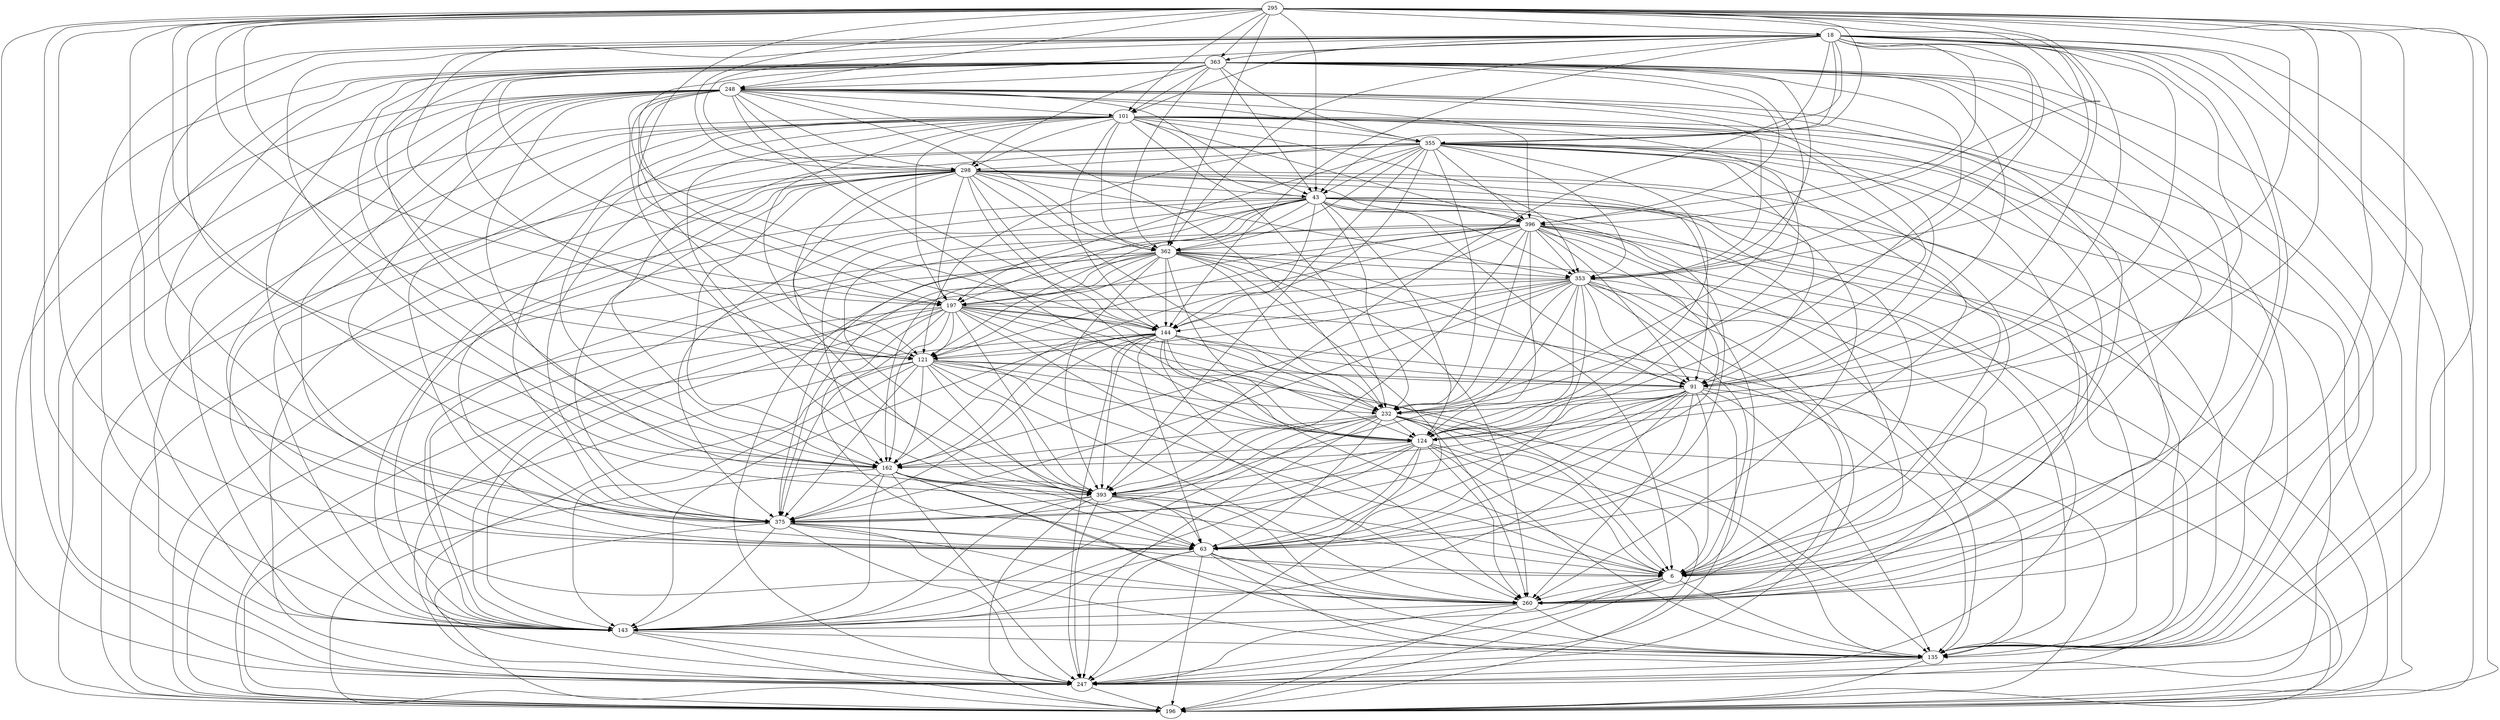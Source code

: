 strict digraph  {
260 [dimensions="[798, 813, 926]"];
6 [dimensions="[747, 644, 906]"];
135 [dimensions="[995, 898, 820]"];
393 [dimensions="[590, 849, 575]"];
396 [dimensions="[466, 205, 422]"];
143 [dimensions="[930, 809, 834]"];
144 [dimensions="[344, 689, 501]"];
18 [dimensions="[114, 155, 6]"];
162 [dimensions="[824, 572, 550]"];
295 [dimensions="[1, 18, 32]"];
298 [dimensions="[244, 111, 409]"];
43 [dimensions="[158, 417, 337]"];
63 [dimensions="[621, 885, 664]"];
196 [dimensions="[884, 1000, 998]"];
197 [dimensions="[479, 619, 320]"];
91 [dimensions="[537, 370, 761]"];
247 [dimensions="[902, 997, 870]"];
353 [dimensions="[471, 243, 507]"];
355 [dimensions="[86, 345, 195]"];
101 [dimensions="[191, 285, 25]"];
232 [dimensions="[777, 415, 544]"];
362 [dimensions="[216, 432, 489]"];
363 [dimensions="[18, 120, 240]"];
375 [dimensions="[611, 872, 641]"];
248 [dimensions="[20, 258, 185]"];
121 [dimensions="[368, 697, 518]"];
124 [dimensions="[815, 545, 449]"];
260 -> 196;
260 -> 247;
260 -> 135;
260 -> 143;
6 -> 196;
6 -> 247;
6 -> 135;
6 -> 143;
6 -> 260;
135 -> 196;
135 -> 247;
393 -> 196;
393 -> 247;
393 -> 135;
393 -> 143;
393 -> 260;
393 -> 6;
393 -> 63;
393 -> 375;
396 -> 196;
396 -> 247;
396 -> 135;
396 -> 143;
396 -> 260;
396 -> 6;
396 -> 63;
396 -> 375;
396 -> 393;
396 -> 162;
396 -> 124;
396 -> 232;
396 -> 91;
396 -> 121;
396 -> 144;
396 -> 197;
396 -> 353;
396 -> 362;
143 -> 196;
143 -> 247;
143 -> 135;
144 -> 196;
144 -> 247;
144 -> 135;
144 -> 143;
144 -> 260;
144 -> 6;
144 -> 63;
144 -> 375;
144 -> 393;
144 -> 162;
144 -> 124;
144 -> 232;
144 -> 91;
144 -> 121;
18 -> 196;
18 -> 247;
18 -> 135;
18 -> 143;
18 -> 260;
18 -> 6;
18 -> 63;
18 -> 375;
18 -> 393;
18 -> 162;
18 -> 124;
18 -> 232;
18 -> 91;
18 -> 121;
18 -> 144;
18 -> 197;
18 -> 353;
18 -> 362;
18 -> 396;
18 -> 43;
18 -> 298;
18 -> 355;
18 -> 101;
18 -> 248;
18 -> 363;
162 -> 196;
162 -> 247;
162 -> 135;
162 -> 143;
162 -> 260;
162 -> 6;
162 -> 63;
162 -> 375;
162 -> 393;
295 -> 196;
295 -> 247;
295 -> 135;
295 -> 143;
295 -> 260;
295 -> 6;
295 -> 63;
295 -> 375;
295 -> 393;
295 -> 162;
295 -> 124;
295 -> 232;
295 -> 91;
295 -> 121;
295 -> 144;
295 -> 197;
295 -> 353;
295 -> 362;
295 -> 396;
295 -> 43;
295 -> 298;
295 -> 355;
295 -> 101;
295 -> 248;
295 -> 363;
295 -> 18;
298 -> 196;
298 -> 247;
298 -> 135;
298 -> 143;
298 -> 260;
298 -> 6;
298 -> 63;
298 -> 375;
298 -> 393;
298 -> 162;
298 -> 124;
298 -> 232;
298 -> 91;
298 -> 121;
298 -> 144;
298 -> 197;
298 -> 353;
298 -> 362;
298 -> 396;
298 -> 43;
43 -> 196;
43 -> 247;
43 -> 135;
43 -> 143;
43 -> 260;
43 -> 6;
43 -> 63;
43 -> 375;
43 -> 393;
43 -> 162;
43 -> 124;
43 -> 232;
43 -> 91;
43 -> 121;
43 -> 144;
43 -> 197;
43 -> 353;
43 -> 362;
43 -> 396;
63 -> 196;
63 -> 247;
63 -> 135;
63 -> 143;
63 -> 260;
63 -> 6;
197 -> 196;
197 -> 247;
197 -> 135;
197 -> 143;
197 -> 260;
197 -> 6;
197 -> 63;
197 -> 375;
197 -> 393;
197 -> 162;
197 -> 124;
197 -> 232;
197 -> 91;
197 -> 121;
197 -> 144;
91 -> 196;
91 -> 247;
91 -> 135;
91 -> 143;
91 -> 260;
91 -> 6;
91 -> 63;
91 -> 375;
91 -> 393;
91 -> 162;
91 -> 124;
91 -> 232;
247 -> 196;
353 -> 196;
353 -> 247;
353 -> 135;
353 -> 143;
353 -> 260;
353 -> 6;
353 -> 63;
353 -> 375;
353 -> 393;
353 -> 162;
353 -> 124;
353 -> 232;
353 -> 91;
353 -> 121;
353 -> 144;
353 -> 197;
355 -> 196;
355 -> 247;
355 -> 135;
355 -> 143;
355 -> 260;
355 -> 6;
355 -> 63;
355 -> 375;
355 -> 393;
355 -> 162;
355 -> 124;
355 -> 232;
355 -> 91;
355 -> 121;
355 -> 144;
355 -> 197;
355 -> 353;
355 -> 362;
355 -> 396;
355 -> 43;
355 -> 298;
101 -> 196;
101 -> 247;
101 -> 135;
101 -> 143;
101 -> 260;
101 -> 6;
101 -> 63;
101 -> 375;
101 -> 393;
101 -> 162;
101 -> 124;
101 -> 232;
101 -> 91;
101 -> 121;
101 -> 144;
101 -> 197;
101 -> 353;
101 -> 362;
101 -> 396;
101 -> 43;
101 -> 298;
101 -> 355;
232 -> 196;
232 -> 247;
232 -> 135;
232 -> 143;
232 -> 260;
232 -> 6;
232 -> 63;
232 -> 375;
232 -> 393;
232 -> 162;
232 -> 124;
362 -> 196;
362 -> 247;
362 -> 135;
362 -> 143;
362 -> 260;
362 -> 6;
362 -> 63;
362 -> 375;
362 -> 393;
362 -> 162;
362 -> 124;
362 -> 232;
362 -> 91;
362 -> 121;
362 -> 144;
362 -> 197;
362 -> 353;
363 -> 196;
363 -> 247;
363 -> 135;
363 -> 143;
363 -> 260;
363 -> 6;
363 -> 63;
363 -> 375;
363 -> 393;
363 -> 162;
363 -> 124;
363 -> 232;
363 -> 91;
363 -> 121;
363 -> 144;
363 -> 197;
363 -> 353;
363 -> 362;
363 -> 396;
363 -> 43;
363 -> 298;
363 -> 355;
363 -> 101;
363 -> 248;
375 -> 196;
375 -> 247;
375 -> 135;
375 -> 143;
375 -> 260;
375 -> 6;
375 -> 63;
248 -> 196;
248 -> 247;
248 -> 135;
248 -> 143;
248 -> 260;
248 -> 6;
248 -> 63;
248 -> 375;
248 -> 393;
248 -> 162;
248 -> 124;
248 -> 232;
248 -> 91;
248 -> 121;
248 -> 144;
248 -> 197;
248 -> 353;
248 -> 362;
248 -> 396;
248 -> 43;
248 -> 298;
248 -> 355;
248 -> 101;
121 -> 196;
121 -> 247;
121 -> 135;
121 -> 143;
121 -> 260;
121 -> 6;
121 -> 63;
121 -> 375;
121 -> 393;
121 -> 162;
121 -> 124;
121 -> 232;
121 -> 91;
124 -> 196;
124 -> 247;
124 -> 135;
124 -> 143;
124 -> 260;
124 -> 6;
124 -> 63;
124 -> 375;
124 -> 393;
124 -> 162;
}
